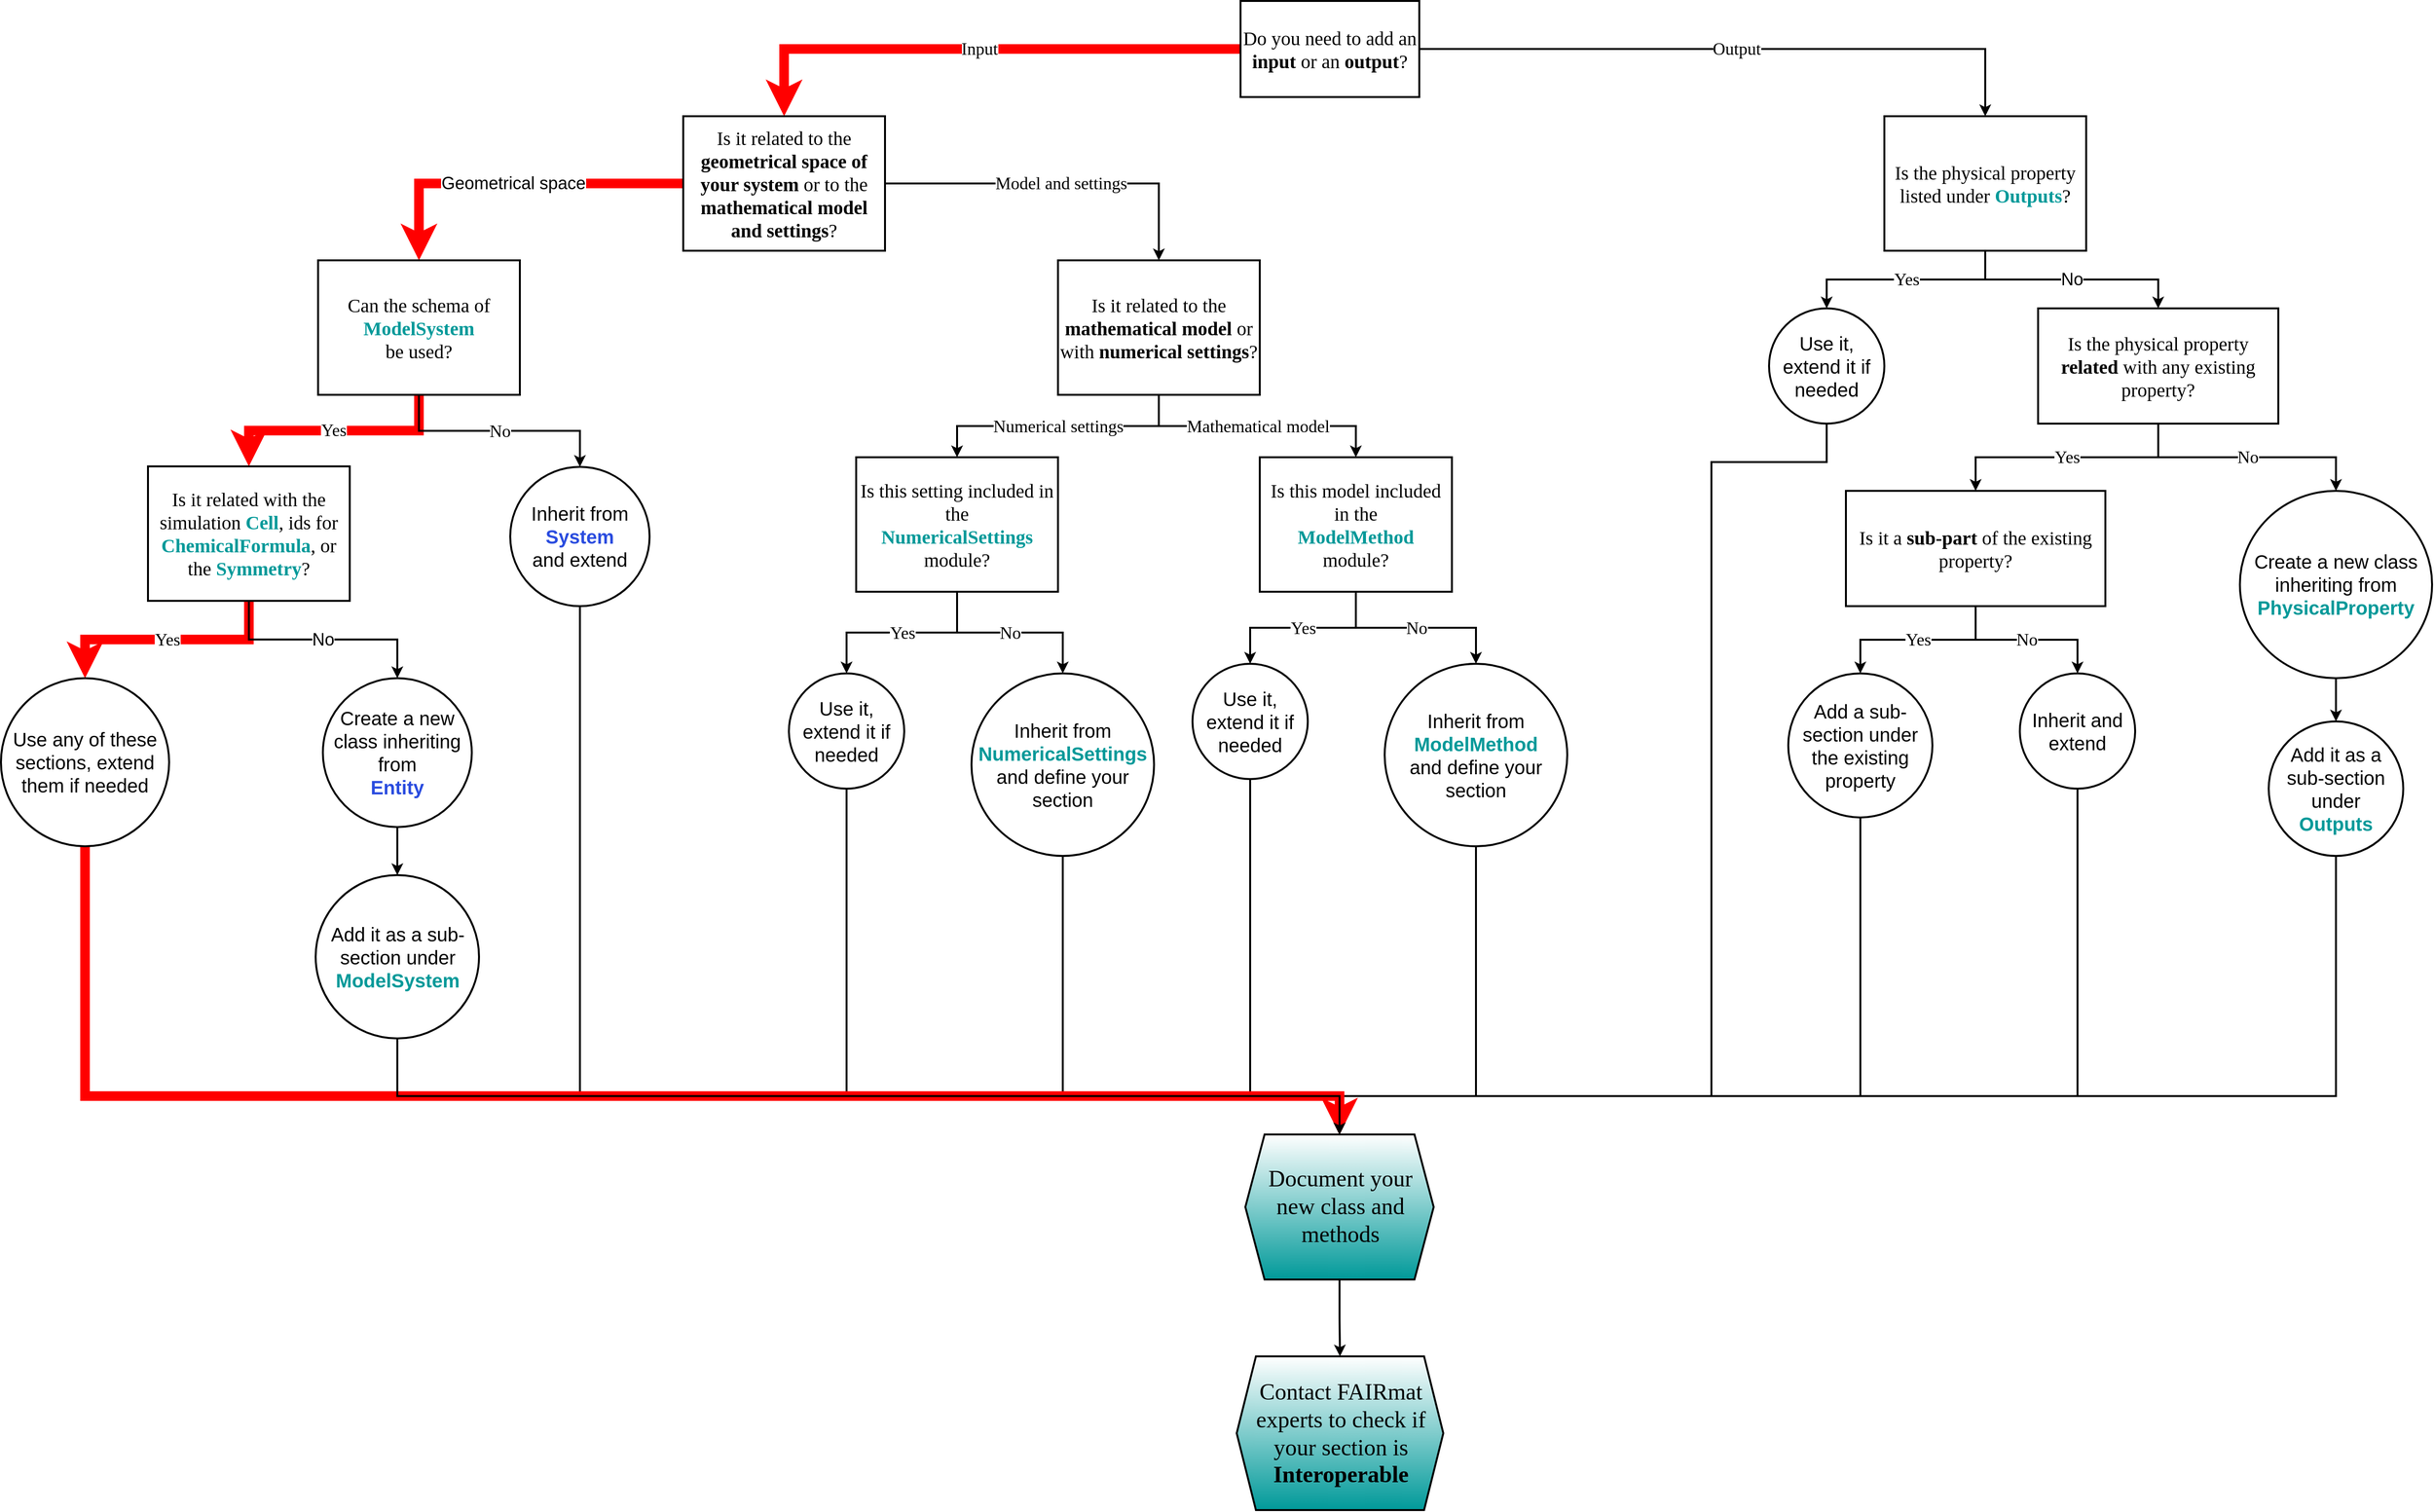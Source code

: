 <mxfile version="24.5.3" type="device">
  <diagram name="Page-1" id="T7C7msBfa-KsXZYoe_x4">
    <mxGraphModel dx="4938" dy="1923" grid="1" gridSize="10" guides="1" tooltips="1" connect="1" arrows="1" fold="1" page="1" pageScale="1" pageWidth="827" pageHeight="1169" math="0" shadow="0">
      <root>
        <mxCell id="0" />
        <mxCell id="1" parent="0" />
        <mxCell id="LH_PBbNWKljLeyrUJ7D9-6" value="&lt;font style=&quot;font-size: 18px;&quot; face=&quot;Titillium Web&quot;&gt;Output&lt;/font&gt;" style="edgeStyle=orthogonalEdgeStyle;rounded=0;orthogonalLoop=1;jettySize=auto;html=1;strokeWidth=2;" parent="1" source="LH_PBbNWKljLeyrUJ7D9-1" target="LH_PBbNWKljLeyrUJ7D9-3" edge="1">
          <mxGeometry relative="1" as="geometry" />
        </mxCell>
        <mxCell id="LH_PBbNWKljLeyrUJ7D9-7" value="&lt;font style=&quot;font-size: 18px;&quot; face=&quot;Titillium Web&quot;&gt;Input&lt;/font&gt;" style="edgeStyle=orthogonalEdgeStyle;rounded=0;orthogonalLoop=1;jettySize=auto;html=1;strokeWidth=10;strokeColor=#FF0000;" parent="1" source="LH_PBbNWKljLeyrUJ7D9-1" target="LH_PBbNWKljLeyrUJ7D9-2" edge="1">
          <mxGeometry relative="1" as="geometry" />
        </mxCell>
        <mxCell id="LH_PBbNWKljLeyrUJ7D9-1" value="&lt;font face=&quot;Titillium Web&quot;&gt;&lt;span style=&quot;font-size: 20px;&quot;&gt;Do you need to add an &lt;b&gt;input&lt;/b&gt;&amp;nbsp;or an &lt;b&gt;output&lt;/b&gt;?&lt;/span&gt;&lt;/font&gt;" style="rounded=0;whiteSpace=wrap;html=1;strokeWidth=2;spacingLeft=1;spacingBottom=1;spacingRight=1;" parent="1" vertex="1">
          <mxGeometry x="310" y="30" width="186" height="100" as="geometry" />
        </mxCell>
        <mxCell id="LH_PBbNWKljLeyrUJ7D9-37" value="&lt;font face=&quot;Titillium Web&quot; style=&quot;font-size: 18px;&quot;&gt;Model and settings&lt;/font&gt;" style="edgeStyle=orthogonalEdgeStyle;rounded=0;orthogonalLoop=1;jettySize=auto;html=1;strokeWidth=2;" parent="1" source="LH_PBbNWKljLeyrUJ7D9-2" target="LH_PBbNWKljLeyrUJ7D9-26" edge="1">
          <mxGeometry relative="1" as="geometry" />
        </mxCell>
        <mxCell id="LH_PBbNWKljLeyrUJ7D9-52" value="&lt;font style=&quot;font-size: 18px;&quot;&gt;Geometrical space&lt;/font&gt;" style="edgeStyle=orthogonalEdgeStyle;rounded=0;orthogonalLoop=1;jettySize=auto;html=1;strokeWidth=10;strokeColor=#FF0000;" parent="1" source="LH_PBbNWKljLeyrUJ7D9-2" target="LH_PBbNWKljLeyrUJ7D9-38" edge="1">
          <mxGeometry relative="1" as="geometry" />
        </mxCell>
        <mxCell id="LH_PBbNWKljLeyrUJ7D9-2" value="&lt;font face=&quot;Titillium Web&quot;&gt;&lt;span style=&quot;font-size: 20px;&quot;&gt;Is it related to the &lt;b&gt;geometrical space of your system&lt;/b&gt; or to the &lt;b&gt;mathematical model and settings&lt;/b&gt;?&lt;/span&gt;&lt;/font&gt;" style="rounded=0;whiteSpace=wrap;html=1;strokeWidth=2;spacingLeft=1;spacingBottom=1;spacingRight=1;" parent="1" vertex="1">
          <mxGeometry x="-270" y="150" width="210" height="140" as="geometry" />
        </mxCell>
        <mxCell id="LH_PBbNWKljLeyrUJ7D9-8" value="&lt;font face=&quot;Titillium Web&quot; style=&quot;font-size: 18px;&quot;&gt;Yes&lt;/font&gt;" style="edgeStyle=orthogonalEdgeStyle;rounded=0;orthogonalLoop=1;jettySize=auto;html=1;strokeWidth=2;" parent="1" source="LH_PBbNWKljLeyrUJ7D9-3" target="LH_PBbNWKljLeyrUJ7D9-5" edge="1">
          <mxGeometry relative="1" as="geometry" />
        </mxCell>
        <mxCell id="LH_PBbNWKljLeyrUJ7D9-9" value="&lt;font style=&quot;font-size: 18px;&quot;&gt;No&lt;/font&gt;" style="edgeStyle=orthogonalEdgeStyle;rounded=0;orthogonalLoop=1;jettySize=auto;html=1;strokeWidth=2;" parent="1" source="LH_PBbNWKljLeyrUJ7D9-3" target="LH_PBbNWKljLeyrUJ7D9-4" edge="1">
          <mxGeometry relative="1" as="geometry" />
        </mxCell>
        <mxCell id="LH_PBbNWKljLeyrUJ7D9-3" value="&lt;font face=&quot;Titillium Web&quot;&gt;&lt;span style=&quot;font-size: 20px;&quot;&gt;Is the physical property listed under &lt;b&gt;&lt;font color=&quot;#009999&quot;&gt;Outputs&lt;/font&gt;&lt;/b&gt;?&lt;/span&gt;&lt;/font&gt;" style="rounded=0;whiteSpace=wrap;html=1;strokeWidth=2;spacingLeft=1;spacingBottom=1;spacingRight=1;" parent="1" vertex="1">
          <mxGeometry x="980" y="150" width="210" height="140" as="geometry" />
        </mxCell>
        <mxCell id="LH_PBbNWKljLeyrUJ7D9-13" value="&lt;font face=&quot;Titillium Web&quot; style=&quot;font-size: 18px;&quot;&gt;Yes&lt;/font&gt;" style="edgeStyle=orthogonalEdgeStyle;rounded=0;orthogonalLoop=1;jettySize=auto;html=1;strokeWidth=2;" parent="1" source="LH_PBbNWKljLeyrUJ7D9-4" target="LH_PBbNWKljLeyrUJ7D9-11" edge="1">
          <mxGeometry relative="1" as="geometry" />
        </mxCell>
        <mxCell id="LH_PBbNWKljLeyrUJ7D9-18" value="&lt;font face=&quot;Titillium Web&quot; style=&quot;font-size: 18px;&quot;&gt;No&lt;/font&gt;" style="edgeStyle=orthogonalEdgeStyle;rounded=0;orthogonalLoop=1;jettySize=auto;html=1;strokeWidth=2;" parent="1" source="LH_PBbNWKljLeyrUJ7D9-4" target="LH_PBbNWKljLeyrUJ7D9-17" edge="1">
          <mxGeometry relative="1" as="geometry" />
        </mxCell>
        <mxCell id="LH_PBbNWKljLeyrUJ7D9-4" value="&lt;font face=&quot;Titillium Web&quot;&gt;&lt;span style=&quot;font-size: 20px;&quot;&gt;Is the physical property &lt;b&gt;related&lt;/b&gt; with any existing property?&lt;/span&gt;&lt;/font&gt;" style="rounded=0;whiteSpace=wrap;html=1;strokeWidth=2;spacingLeft=1;spacingBottom=1;spacingRight=1;" parent="1" vertex="1">
          <mxGeometry x="1140" y="350" width="250" height="120" as="geometry" />
        </mxCell>
        <mxCell id="XzyBS50qK0Z0H2kxA-KO-1" style="edgeStyle=orthogonalEdgeStyle;rounded=0;orthogonalLoop=1;jettySize=auto;html=1;strokeWidth=2;" parent="1" source="LH_PBbNWKljLeyrUJ7D9-5" target="LH_PBbNWKljLeyrUJ7D9-53" edge="1">
          <mxGeometry relative="1" as="geometry">
            <Array as="points">
              <mxPoint x="920" y="510" />
              <mxPoint x="800" y="510" />
              <mxPoint x="800" y="1170" />
              <mxPoint x="413" y="1170" />
            </Array>
          </mxGeometry>
        </mxCell>
        <mxCell id="LH_PBbNWKljLeyrUJ7D9-5" value="&lt;font style=&quot;font-size: 20px;&quot;&gt;Use it, extend it if needed&lt;/font&gt;" style="ellipse;whiteSpace=wrap;html=1;strokeWidth=2;spacingLeft=1;spacingBottom=1;spacingRight=1;" parent="1" vertex="1">
          <mxGeometry x="860" y="350" width="120" height="120" as="geometry" />
        </mxCell>
        <mxCell id="LH_PBbNWKljLeyrUJ7D9-61" style="edgeStyle=orthogonalEdgeStyle;rounded=0;orthogonalLoop=1;jettySize=auto;html=1;strokeWidth=2;" parent="1" source="LH_PBbNWKljLeyrUJ7D9-10" target="LH_PBbNWKljLeyrUJ7D9-53" edge="1">
          <mxGeometry relative="1" as="geometry">
            <Array as="points">
              <mxPoint x="955" y="1170" />
              <mxPoint x="413" y="1170" />
            </Array>
          </mxGeometry>
        </mxCell>
        <mxCell id="LH_PBbNWKljLeyrUJ7D9-10" value="&lt;font style=&quot;font-size: 20px;&quot;&gt;Add a sub-section under the existing property&lt;/font&gt;" style="ellipse;whiteSpace=wrap;html=1;perimeterSpacing=0;strokeWidth=2;spacingLeft=1;spacingBottom=1;spacingRight=1;" parent="1" vertex="1">
          <mxGeometry x="880" y="730" width="150" height="150" as="geometry" />
        </mxCell>
        <mxCell id="LH_PBbNWKljLeyrUJ7D9-14" value="&lt;font face=&quot;Titillium Web&quot; style=&quot;font-size: 18px;&quot;&gt;Yes&lt;/font&gt;" style="edgeStyle=orthogonalEdgeStyle;rounded=0;orthogonalLoop=1;jettySize=auto;html=1;strokeWidth=2;" parent="1" source="LH_PBbNWKljLeyrUJ7D9-11" target="LH_PBbNWKljLeyrUJ7D9-10" edge="1">
          <mxGeometry relative="1" as="geometry" />
        </mxCell>
        <mxCell id="LH_PBbNWKljLeyrUJ7D9-15" value="&lt;font face=&quot;Titillium Web&quot; style=&quot;font-size: 18px;&quot;&gt;No&lt;/font&gt;" style="edgeStyle=orthogonalEdgeStyle;rounded=0;orthogonalLoop=1;jettySize=auto;html=1;strokeWidth=2;" parent="1" source="LH_PBbNWKljLeyrUJ7D9-11" target="LH_PBbNWKljLeyrUJ7D9-12" edge="1">
          <mxGeometry relative="1" as="geometry" />
        </mxCell>
        <mxCell id="LH_PBbNWKljLeyrUJ7D9-11" value="&lt;font face=&quot;Titillium Web&quot;&gt;&lt;span style=&quot;font-size: 20px;&quot;&gt;Is it a &lt;b&gt;sub-part&lt;/b&gt; of the existing property?&lt;/span&gt;&lt;/font&gt;" style="rounded=0;whiteSpace=wrap;html=1;strokeWidth=2;spacingLeft=1;spacingBottom=1;spacingRight=1;" parent="1" vertex="1">
          <mxGeometry x="940" y="540" width="270" height="120" as="geometry" />
        </mxCell>
        <mxCell id="LH_PBbNWKljLeyrUJ7D9-62" style="edgeStyle=orthogonalEdgeStyle;rounded=0;orthogonalLoop=1;jettySize=auto;html=1;strokeWidth=2;" parent="1" source="LH_PBbNWKljLeyrUJ7D9-12" target="LH_PBbNWKljLeyrUJ7D9-53" edge="1">
          <mxGeometry relative="1" as="geometry">
            <Array as="points">
              <mxPoint x="1181" y="1170" />
              <mxPoint x="413" y="1170" />
            </Array>
          </mxGeometry>
        </mxCell>
        <mxCell id="LH_PBbNWKljLeyrUJ7D9-12" value="&lt;font style=&quot;font-size: 20px;&quot;&gt;Inherit and extend&lt;/font&gt;" style="ellipse;whiteSpace=wrap;html=1;strokeWidth=2;spacingLeft=1;spacingBottom=1;spacingRight=1;" parent="1" vertex="1">
          <mxGeometry x="1121" y="730" width="120" height="120" as="geometry" />
        </mxCell>
        <mxCell id="LH_PBbNWKljLeyrUJ7D9-20" style="edgeStyle=orthogonalEdgeStyle;rounded=0;orthogonalLoop=1;jettySize=auto;html=1;strokeWidth=2;" parent="1" source="LH_PBbNWKljLeyrUJ7D9-17" target="LH_PBbNWKljLeyrUJ7D9-19" edge="1">
          <mxGeometry relative="1" as="geometry" />
        </mxCell>
        <mxCell id="LH_PBbNWKljLeyrUJ7D9-17" value="&lt;font style=&quot;font-size: 20px;&quot;&gt;Create a new class inheriting from &lt;font color=&quot;#009999&quot;&gt;&lt;b&gt;PhysicalProperty&lt;/b&gt;&lt;/font&gt;&lt;/font&gt;" style="ellipse;whiteSpace=wrap;html=1;strokeWidth=2;spacingLeft=1;spacingBottom=1;spacingRight=1;" parent="1" vertex="1">
          <mxGeometry x="1350" y="540" width="200" height="195" as="geometry" />
        </mxCell>
        <mxCell id="LH_PBbNWKljLeyrUJ7D9-63" style="edgeStyle=orthogonalEdgeStyle;rounded=0;orthogonalLoop=1;jettySize=auto;html=1;strokeWidth=2;" parent="1" source="LH_PBbNWKljLeyrUJ7D9-19" target="LH_PBbNWKljLeyrUJ7D9-53" edge="1">
          <mxGeometry relative="1" as="geometry">
            <Array as="points">
              <mxPoint x="1450" y="1170" />
              <mxPoint x="413" y="1170" />
            </Array>
          </mxGeometry>
        </mxCell>
        <mxCell id="LH_PBbNWKljLeyrUJ7D9-19" value="&lt;span style=&quot;font-size: 20px;&quot;&gt;Add it as a sub-section under&lt;/span&gt;&lt;div&gt;&lt;span style=&quot;font-size: 20px;&quot;&gt;&lt;b&gt;&lt;font color=&quot;#009999&quot;&gt;Outputs&lt;/font&gt;&lt;/b&gt;&lt;/span&gt;&lt;/div&gt;" style="ellipse;whiteSpace=wrap;html=1;strokeWidth=2;spacingLeft=1;spacingBottom=1;spacingRight=1;" parent="1" vertex="1">
          <mxGeometry x="1380" y="780" width="140" height="140" as="geometry" />
        </mxCell>
        <mxCell id="LH_PBbNWKljLeyrUJ7D9-24" value="&lt;font style=&quot;font-size: 18px;&quot; face=&quot;Titillium Web&quot;&gt;No&lt;/font&gt;" style="edgeStyle=orthogonalEdgeStyle;rounded=0;orthogonalLoop=1;jettySize=auto;html=1;strokeWidth=2;" parent="1" source="LH_PBbNWKljLeyrUJ7D9-21" target="LH_PBbNWKljLeyrUJ7D9-22" edge="1">
          <mxGeometry relative="1" as="geometry">
            <mxPoint as="offset" />
          </mxGeometry>
        </mxCell>
        <mxCell id="LH_PBbNWKljLeyrUJ7D9-33" value="&lt;font face=&quot;Titillium Web&quot; style=&quot;font-size: 18px;&quot;&gt;Yes&lt;/font&gt;" style="edgeStyle=orthogonalEdgeStyle;rounded=0;orthogonalLoop=1;jettySize=auto;html=1;strokeWidth=2;" parent="1" source="LH_PBbNWKljLeyrUJ7D9-21" target="LH_PBbNWKljLeyrUJ7D9-31" edge="1">
          <mxGeometry relative="1" as="geometry" />
        </mxCell>
        <mxCell id="LH_PBbNWKljLeyrUJ7D9-21" value="&lt;font face=&quot;Titillium Web&quot;&gt;&lt;span style=&quot;font-size: 20px;&quot;&gt;Is this model included in the&lt;/span&gt;&lt;/font&gt;&lt;div&gt;&lt;font face=&quot;Titillium Web&quot;&gt;&lt;span style=&quot;font-size: 20px;&quot;&gt;&lt;b&gt;&lt;font color=&quot;#009999&quot;&gt;ModelMethod&lt;/font&gt;&lt;/b&gt;&lt;/span&gt;&lt;/font&gt;&lt;/div&gt;&lt;div&gt;&lt;font face=&quot;Titillium Web&quot;&gt;&lt;span style=&quot;font-size: 20px;&quot;&gt;module?&lt;/span&gt;&lt;/font&gt;&lt;/div&gt;" style="rounded=0;whiteSpace=wrap;html=1;strokeWidth=2;spacingLeft=1;spacingBottom=1;spacingRight=1;" parent="1" vertex="1">
          <mxGeometry x="330" y="505" width="200" height="140" as="geometry" />
        </mxCell>
        <mxCell id="LH_PBbNWKljLeyrUJ7D9-59" style="edgeStyle=orthogonalEdgeStyle;rounded=0;orthogonalLoop=1;jettySize=auto;html=1;strokeWidth=2;" parent="1" source="LH_PBbNWKljLeyrUJ7D9-22" target="LH_PBbNWKljLeyrUJ7D9-53" edge="1">
          <mxGeometry relative="1" as="geometry">
            <Array as="points">
              <mxPoint x="555" y="1170" />
              <mxPoint x="413" y="1170" />
            </Array>
          </mxGeometry>
        </mxCell>
        <mxCell id="LH_PBbNWKljLeyrUJ7D9-60" style="edgeStyle=orthogonalEdgeStyle;rounded=0;orthogonalLoop=1;jettySize=auto;html=1;strokeWidth=2;" parent="1" source="LH_PBbNWKljLeyrUJ7D9-22" target="LH_PBbNWKljLeyrUJ7D9-53" edge="1">
          <mxGeometry relative="1" as="geometry">
            <Array as="points">
              <mxPoint x="555" y="1170" />
              <mxPoint x="413" y="1170" />
            </Array>
          </mxGeometry>
        </mxCell>
        <mxCell id="LH_PBbNWKljLeyrUJ7D9-22" value="&lt;font style=&quot;font-size: 20px;&quot;&gt;Inherit from&lt;/font&gt;&lt;div&gt;&lt;font style=&quot;font-size: 20px;&quot;&gt;&lt;font color=&quot;#009999&quot;&gt;&lt;b&gt;ModelMethod&lt;/b&gt;&lt;/font&gt;&lt;/font&gt;&lt;/div&gt;&lt;div&gt;&lt;font style=&quot;font-size: 20px;&quot;&gt;and define your section&lt;/font&gt;&lt;span style=&quot;color: rgba(0, 0, 0, 0); font-family: monospace; font-size: 0px; text-align: start; text-wrap: nowrap;&quot;&gt;%3CmxGraphModel%3E%3Croot%3E%3CmxCell%20id%3D%220%22%2F%3E%3CmxCell%20id%3D%221%22%20parent%3D%220%22%2F%3E%3CmxCell%20id%3D%222%22%20value%3D%22%26lt%3Bfont%20style%3D%26quot%3Bfont-size%3A%2020px%3B%26quot%3B%26gt%3BUse%20it%26lt%3B%2Ffont%26gt%3B%22%20style%3D%22ellipse%3BwhiteSpace%3Dwrap%3Bhtml%3D1%3BstrokeWidth%3D2%3BspacingLeft%3D1%3BspacingBottom%3D1%3BspacingRight%3D1%3B%22%20vertex%3D%221%22%20parent%3D%221%22%3E%3CmxGeometry%20x%3D%22740%22%20y%3D%22350%22%20width%3D%22120%22%20height%3D%22120%22%20as%3D%22geometry%22%2F%3E%3C%2FmxCell%3E%3C%2Froot%3E%3C%2FmxGraphModel%3EM&amp;lt;&lt;/span&gt;&lt;/div&gt;" style="ellipse;whiteSpace=wrap;html=1;strokeWidth=2;spacingLeft=1;spacingBottom=1;spacingRight=1;" parent="1" vertex="1">
          <mxGeometry x="460" y="720" width="190" height="190" as="geometry" />
        </mxCell>
        <mxCell id="LH_PBbNWKljLeyrUJ7D9-27" value="&lt;font face=&quot;Titillium Web&quot; style=&quot;font-size: 18px;&quot;&gt;Mathematical model&lt;/font&gt;" style="edgeStyle=orthogonalEdgeStyle;rounded=0;orthogonalLoop=1;jettySize=auto;html=1;strokeWidth=2;" parent="1" source="LH_PBbNWKljLeyrUJ7D9-26" target="LH_PBbNWKljLeyrUJ7D9-21" edge="1">
          <mxGeometry relative="1" as="geometry" />
        </mxCell>
        <mxCell id="LH_PBbNWKljLeyrUJ7D9-36" value="&lt;font face=&quot;Titillium Web&quot; style=&quot;font-size: 18px;&quot;&gt;Numerical settings&lt;/font&gt;" style="edgeStyle=orthogonalEdgeStyle;rounded=0;orthogonalLoop=1;jettySize=auto;html=1;strokeWidth=2;" parent="1" source="LH_PBbNWKljLeyrUJ7D9-26" target="LH_PBbNWKljLeyrUJ7D9-28" edge="1">
          <mxGeometry relative="1" as="geometry" />
        </mxCell>
        <mxCell id="LH_PBbNWKljLeyrUJ7D9-26" value="&lt;font face=&quot;Titillium Web&quot;&gt;&lt;span style=&quot;font-size: 20px;&quot;&gt;Is it related to the &lt;b&gt;mathematical model&lt;/b&gt; or with &lt;b&gt;numerical settings&lt;/b&gt;?&lt;/span&gt;&lt;/font&gt;" style="rounded=0;whiteSpace=wrap;html=1;strokeWidth=2;spacingLeft=1;spacingBottom=1;spacingRight=1;" parent="1" vertex="1">
          <mxGeometry x="120" y="300" width="210" height="140" as="geometry" />
        </mxCell>
        <mxCell id="LH_PBbNWKljLeyrUJ7D9-34" value="&lt;font style=&quot;font-size: 18px;&quot; face=&quot;Titillium Web&quot;&gt;No&lt;/font&gt;" style="edgeStyle=orthogonalEdgeStyle;rounded=0;orthogonalLoop=1;jettySize=auto;html=1;strokeWidth=2;" parent="1" source="LH_PBbNWKljLeyrUJ7D9-28" target="LH_PBbNWKljLeyrUJ7D9-29" edge="1">
          <mxGeometry relative="1" as="geometry" />
        </mxCell>
        <mxCell id="LH_PBbNWKljLeyrUJ7D9-35" value="&lt;font face=&quot;Titillium Web&quot; style=&quot;font-size: 18px;&quot;&gt;Yes&lt;/font&gt;" style="edgeStyle=orthogonalEdgeStyle;rounded=0;orthogonalLoop=1;jettySize=auto;html=1;strokeWidth=2;" parent="1" source="LH_PBbNWKljLeyrUJ7D9-28" target="LH_PBbNWKljLeyrUJ7D9-32" edge="1">
          <mxGeometry relative="1" as="geometry" />
        </mxCell>
        <mxCell id="LH_PBbNWKljLeyrUJ7D9-28" value="&lt;font face=&quot;Titillium Web&quot;&gt;&lt;span style=&quot;font-size: 20px;&quot;&gt;Is this setting included in the&lt;/span&gt;&lt;/font&gt;&lt;div&gt;&lt;font face=&quot;Titillium Web&quot;&gt;&lt;span style=&quot;font-size: 20px;&quot;&gt;&lt;b&gt;&lt;font color=&quot;#009999&quot;&gt;NumericalSettings&lt;/font&gt;&lt;/b&gt;&lt;/span&gt;&lt;/font&gt;&lt;/div&gt;&lt;div&gt;&lt;font face=&quot;Titillium Web&quot;&gt;&lt;span style=&quot;font-size: 20px;&quot;&gt;module?&lt;/span&gt;&lt;/font&gt;&lt;/div&gt;" style="rounded=0;whiteSpace=wrap;html=1;strokeWidth=2;spacingLeft=1;spacingBottom=1;spacingRight=1;" parent="1" vertex="1">
          <mxGeometry x="-90" y="505" width="210" height="140" as="geometry" />
        </mxCell>
        <mxCell id="LH_PBbNWKljLeyrUJ7D9-57" style="edgeStyle=orthogonalEdgeStyle;rounded=0;orthogonalLoop=1;jettySize=auto;html=1;strokeWidth=2;" parent="1" source="LH_PBbNWKljLeyrUJ7D9-29" target="LH_PBbNWKljLeyrUJ7D9-53" edge="1">
          <mxGeometry relative="1" as="geometry">
            <Array as="points">
              <mxPoint x="125" y="1170" />
              <mxPoint x="413" y="1170" />
            </Array>
          </mxGeometry>
        </mxCell>
        <mxCell id="LH_PBbNWKljLeyrUJ7D9-29" value="&lt;font style=&quot;font-size: 20px;&quot;&gt;Inherit from&lt;/font&gt;&lt;div&gt;&lt;font style=&quot;font-size: 20px;&quot;&gt;&lt;b&gt;&lt;font color=&quot;#009999&quot;&gt;NumericalSettings&lt;/font&gt;&lt;/b&gt;&lt;/font&gt;&lt;/div&gt;&lt;div&gt;&lt;font style=&quot;font-size: 20px;&quot;&gt;and define your section&lt;/font&gt;&lt;span style=&quot;color: rgba(0, 0, 0, 0); font-family: monospace; font-size: 0px; text-align: start; text-wrap: nowrap;&quot;&gt;%3CmxGraphModel%3E%3Croot%3E%3CmxCell%20id%3D%220%22%2F%3E%3CmxCell%20id%3D%221%22%20parent%3D%220%22%2F%3E%3CmxCell%20id%3D%222%22%20value%3D%22%26lt%3Bfont%20style%3D%26quot%3Bfont-size%3A%2020px%3B%26quot%3B%26gt%3BUse%20it%26lt%3B%2Ffont%26gt%3B%22%20style%3D%22ellipse%3BwhiteSpace%3Dwrap%3Bhtml%3D1%3BstrokeWidth%3D2%3BspacingLeft%3D1%3BspacingBottom%3D1%3BspacingRight%3D1%3B%22%20vertex%3D%221%22%20parent%3D%221%22%3E%3CmxGeometry%20x%3D%22740%22%20y%3D%22350%22%20width%3D%22120%22%20height%3D%22120%22%20as%3D%22geometry%22%2F%3E%3C%2FmxCell%3E%3C%2Froot%3E%3C%2FmxGraphModel%3EM&amp;lt;&lt;/span&gt;&lt;/div&gt;" style="ellipse;whiteSpace=wrap;html=1;strokeWidth=2;spacingLeft=1;spacingBottom=1;spacingRight=1;" parent="1" vertex="1">
          <mxGeometry x="30" y="730" width="190" height="190" as="geometry" />
        </mxCell>
        <mxCell id="LH_PBbNWKljLeyrUJ7D9-58" style="edgeStyle=orthogonalEdgeStyle;rounded=0;orthogonalLoop=1;jettySize=auto;html=1;strokeWidth=2;" parent="1" source="LH_PBbNWKljLeyrUJ7D9-31" target="LH_PBbNWKljLeyrUJ7D9-53" edge="1">
          <mxGeometry relative="1" as="geometry">
            <Array as="points">
              <mxPoint x="320" y="1170" />
              <mxPoint x="413" y="1170" />
            </Array>
          </mxGeometry>
        </mxCell>
        <mxCell id="LH_PBbNWKljLeyrUJ7D9-31" value="&lt;font style=&quot;font-size: 20px;&quot;&gt;Use it, extend it if needed&lt;/font&gt;" style="ellipse;whiteSpace=wrap;html=1;strokeWidth=2;spacingLeft=1;spacingBottom=1;spacingRight=1;" parent="1" vertex="1">
          <mxGeometry x="260" y="720" width="120" height="120" as="geometry" />
        </mxCell>
        <mxCell id="LH_PBbNWKljLeyrUJ7D9-56" style="edgeStyle=orthogonalEdgeStyle;rounded=0;orthogonalLoop=1;jettySize=auto;html=1;strokeWidth=2;" parent="1" source="LH_PBbNWKljLeyrUJ7D9-32" target="LH_PBbNWKljLeyrUJ7D9-53" edge="1">
          <mxGeometry relative="1" as="geometry">
            <Array as="points">
              <mxPoint x="-100" y="1170" />
              <mxPoint x="413" y="1170" />
            </Array>
          </mxGeometry>
        </mxCell>
        <mxCell id="LH_PBbNWKljLeyrUJ7D9-32" value="&lt;font style=&quot;font-size: 20px;&quot;&gt;Use it, extend it if needed&lt;/font&gt;" style="ellipse;whiteSpace=wrap;html=1;strokeWidth=2;spacingLeft=1;spacingBottom=1;spacingRight=1;" parent="1" vertex="1">
          <mxGeometry x="-160" y="730" width="120" height="120" as="geometry" />
        </mxCell>
        <mxCell id="LH_PBbNWKljLeyrUJ7D9-46" value="&lt;font face=&quot;Titillium Web&quot; style=&quot;font-size: 18px;&quot;&gt;Yes&lt;/font&gt;" style="edgeStyle=orthogonalEdgeStyle;rounded=0;orthogonalLoop=1;jettySize=auto;html=1;strokeWidth=10;strokeColor=#FF0000;" parent="1" source="LH_PBbNWKljLeyrUJ7D9-38" target="LH_PBbNWKljLeyrUJ7D9-39" edge="1">
          <mxGeometry relative="1" as="geometry" />
        </mxCell>
        <mxCell id="LH_PBbNWKljLeyrUJ7D9-47" value="&lt;font face=&quot;Titillium Web&quot; style=&quot;font-size: 18px;&quot;&gt;No&lt;/font&gt;" style="edgeStyle=orthogonalEdgeStyle;rounded=0;orthogonalLoop=1;jettySize=auto;html=1;strokeWidth=2;" parent="1" source="LH_PBbNWKljLeyrUJ7D9-38" target="LH_PBbNWKljLeyrUJ7D9-40" edge="1">
          <mxGeometry relative="1" as="geometry" />
        </mxCell>
        <mxCell id="LH_PBbNWKljLeyrUJ7D9-38" value="&lt;font face=&quot;Titillium Web&quot;&gt;&lt;span style=&quot;font-size: 20px;&quot;&gt;Can the schema of&lt;/span&gt;&lt;/font&gt;&lt;div&gt;&lt;font color=&quot;#009999&quot; face=&quot;Titillium Web&quot;&gt;&lt;span style=&quot;font-size: 20px;&quot;&gt;&lt;b&gt;ModelSystem&lt;/b&gt;&lt;/span&gt;&lt;/font&gt;&lt;div&gt;&lt;font face=&quot;Titillium Web&quot;&gt;&lt;span style=&quot;font-size: 20px;&quot;&gt;be used?&lt;/span&gt;&lt;/font&gt;&lt;/div&gt;&lt;/div&gt;" style="rounded=0;whiteSpace=wrap;html=1;strokeWidth=2;spacingLeft=1;spacingBottom=1;spacingRight=1;" parent="1" vertex="1">
          <mxGeometry x="-650" y="300" width="210" height="140" as="geometry" />
        </mxCell>
        <mxCell id="LH_PBbNWKljLeyrUJ7D9-48" value="&lt;font face=&quot;Titillium Web&quot; style=&quot;font-size: 18px;&quot;&gt;Yes&lt;/font&gt;" style="edgeStyle=orthogonalEdgeStyle;rounded=0;orthogonalLoop=1;jettySize=auto;html=1;strokeWidth=10;strokeColor=#FF0000;" parent="1" source="LH_PBbNWKljLeyrUJ7D9-39" target="LH_PBbNWKljLeyrUJ7D9-42" edge="1">
          <mxGeometry relative="1" as="geometry" />
        </mxCell>
        <mxCell id="LH_PBbNWKljLeyrUJ7D9-49" value="&lt;font style=&quot;font-size: 18px;&quot;&gt;No&lt;/font&gt;" style="edgeStyle=orthogonalEdgeStyle;rounded=0;orthogonalLoop=1;jettySize=auto;html=1;strokeWidth=2;" parent="1" source="LH_PBbNWKljLeyrUJ7D9-39" target="LH_PBbNWKljLeyrUJ7D9-43" edge="1">
          <mxGeometry relative="1" as="geometry" />
        </mxCell>
        <mxCell id="LH_PBbNWKljLeyrUJ7D9-39" value="&lt;font face=&quot;Titillium Web&quot;&gt;&lt;span style=&quot;font-size: 20px;&quot;&gt;Is it related with the simulation &lt;b&gt;&lt;font color=&quot;#009999&quot;&gt;Cell&lt;/font&gt;&lt;/b&gt;, ids for &lt;b&gt;&lt;font color=&quot;#009999&quot;&gt;ChemicalFormula&lt;/font&gt;&lt;/b&gt;, or the &lt;b&gt;&lt;font color=&quot;#009999&quot;&gt;Symmetry&lt;/font&gt;&lt;/b&gt;?&lt;/span&gt;&lt;/font&gt;&lt;span style=&quot;color: rgba(0, 0, 0, 0); font-family: monospace; font-size: 0px; text-align: start; text-wrap: nowrap;&quot;&gt;%3CmxGraphModel%3E%3Croot%3E%3CmxCell%20id%3D%220%22%2F%3E%3CmxCell%20id%3D%221%22%20parent%3D%220%22%2F%3E%3CmxCell%20id%3D%222%22%20value%3D%22%26lt%3Bfont%20style%3D%26quot%3Bfont-size%3A%2020px%3B%26quot%3B%26gt%3BUse%20it%2C%20extend%20it%20if%20needed%26lt%3B%2Ffont%26gt%3B%22%20style%3D%22ellipse%3BwhiteSpace%3Dwrap%3Bhtml%3D1%3BstrokeWidth%3D2%3BspacingLeft%3D1%3BspacingBottom%3D1%3BspacingRight%3D1%3B%22%20vertex%3D%221%22%20parent%3D%221%22%3E%3CmxGeometry%20x%3D%22-60%22%20y%3D%22730%22%20width%3D%22120%22%20height%3D%22120%22%20as%3D%22geometry%22%2F%3E%3C%2FmxCell%3E%3C%2Froot%3E%3C%2FmxGraphModel%3E,&amp;nbsp;&lt;/span&gt;" style="rounded=0;whiteSpace=wrap;html=1;strokeWidth=2;spacingLeft=1;spacingBottom=1;spacingRight=1;" parent="1" vertex="1">
          <mxGeometry x="-827" y="514.5" width="210" height="140" as="geometry" />
        </mxCell>
        <mxCell id="ydgnoU1io0Dav-DN3RW_-1" style="edgeStyle=orthogonalEdgeStyle;rounded=0;orthogonalLoop=1;jettySize=auto;html=1;strokeWidth=2;" parent="1" source="LH_PBbNWKljLeyrUJ7D9-40" target="LH_PBbNWKljLeyrUJ7D9-53" edge="1">
          <mxGeometry relative="1" as="geometry">
            <Array as="points">
              <mxPoint x="-377" y="1170" />
              <mxPoint x="413" y="1170" />
            </Array>
          </mxGeometry>
        </mxCell>
        <mxCell id="LH_PBbNWKljLeyrUJ7D9-40" value="&lt;font style=&quot;font-size: 20px;&quot;&gt;Inherit from &lt;b&gt;&lt;font color=&quot;#2a4cdf&quot;&gt;System&lt;/font&gt;&lt;/b&gt;&lt;/font&gt;&lt;div&gt;&lt;font style=&quot;font-size: 20px;&quot;&gt;and extend&lt;/font&gt;&lt;/div&gt;" style="ellipse;whiteSpace=wrap;html=1;strokeWidth=2;spacingLeft=1;spacingBottom=1;spacingRight=1;" parent="1" vertex="1">
          <mxGeometry x="-450" y="515" width="145" height="145" as="geometry" />
        </mxCell>
        <mxCell id="LH_PBbNWKljLeyrUJ7D9-54" style="edgeStyle=orthogonalEdgeStyle;rounded=0;orthogonalLoop=1;jettySize=auto;html=1;strokeWidth=10;strokeColor=#FF0000;" parent="1" source="LH_PBbNWKljLeyrUJ7D9-42" target="LH_PBbNWKljLeyrUJ7D9-53" edge="1">
          <mxGeometry relative="1" as="geometry">
            <Array as="points">
              <mxPoint x="-892" y="1170" />
              <mxPoint x="413" y="1170" />
            </Array>
          </mxGeometry>
        </mxCell>
        <mxCell id="LH_PBbNWKljLeyrUJ7D9-42" value="&lt;font style=&quot;font-size: 20px;&quot;&gt;Use any of these sections, extend them if needed&lt;/font&gt;" style="ellipse;whiteSpace=wrap;html=1;strokeWidth=2;spacingLeft=1;spacingBottom=1;spacingRight=1;" parent="1" vertex="1">
          <mxGeometry x="-980" y="735" width="175" height="175" as="geometry" />
        </mxCell>
        <mxCell id="LH_PBbNWKljLeyrUJ7D9-50" style="edgeStyle=orthogonalEdgeStyle;rounded=0;orthogonalLoop=1;jettySize=auto;html=1;strokeWidth=2;" parent="1" source="LH_PBbNWKljLeyrUJ7D9-43" target="LH_PBbNWKljLeyrUJ7D9-45" edge="1">
          <mxGeometry relative="1" as="geometry" />
        </mxCell>
        <mxCell id="LH_PBbNWKljLeyrUJ7D9-43" value="&lt;font style=&quot;font-size: 20px;&quot;&gt;Create a new class inheriting from&lt;/font&gt;&lt;div&gt;&lt;font color=&quot;#2a4cdf&quot; style=&quot;font-size: 20px;&quot;&gt;&lt;b&gt;Entity&lt;/b&gt;&lt;/font&gt;&lt;/div&gt;" style="ellipse;whiteSpace=wrap;html=1;strokeWidth=2;spacingLeft=1;spacingBottom=1;spacingRight=1;" parent="1" vertex="1">
          <mxGeometry x="-645" y="735" width="155" height="155" as="geometry" />
        </mxCell>
        <mxCell id="LH_PBbNWKljLeyrUJ7D9-55" style="edgeStyle=orthogonalEdgeStyle;rounded=0;orthogonalLoop=1;jettySize=auto;html=1;strokeWidth=2;" parent="1" source="LH_PBbNWKljLeyrUJ7D9-45" target="LH_PBbNWKljLeyrUJ7D9-53" edge="1">
          <mxGeometry relative="1" as="geometry">
            <Array as="points">
              <mxPoint x="-567" y="1170" />
              <mxPoint x="413" y="1170" />
            </Array>
          </mxGeometry>
        </mxCell>
        <mxCell id="LH_PBbNWKljLeyrUJ7D9-45" value="&lt;span style=&quot;font-size: 20px;&quot;&gt;Add it as a sub-section under&lt;/span&gt;&lt;div&gt;&lt;span style=&quot;font-size: 20px;&quot;&gt;&lt;b&gt;&lt;font color=&quot;#009999&quot;&gt;ModelSystem&lt;/font&gt;&lt;/b&gt;&lt;/span&gt;&lt;/div&gt;" style="ellipse;whiteSpace=wrap;html=1;strokeWidth=2;spacingLeft=1;spacingBottom=1;spacingRight=1;" parent="1" vertex="1">
          <mxGeometry x="-652.5" y="940" width="170" height="170" as="geometry" />
        </mxCell>
        <mxCell id="LH_PBbNWKljLeyrUJ7D9-65" style="edgeStyle=orthogonalEdgeStyle;rounded=0;orthogonalLoop=1;jettySize=auto;html=1;strokeWidth=2;" parent="1" source="LH_PBbNWKljLeyrUJ7D9-53" target="LH_PBbNWKljLeyrUJ7D9-64" edge="1">
          <mxGeometry relative="1" as="geometry" />
        </mxCell>
        <mxCell id="LH_PBbNWKljLeyrUJ7D9-53" value="&lt;font face=&quot;Titillium Web&quot; style=&quot;font-size: 24px;&quot;&gt;Document your new class and methods&lt;/font&gt;" style="shape=hexagon;perimeter=hexagonPerimeter2;whiteSpace=wrap;html=1;fixedSize=1;strokeWidth=2;spacingLeft=1;spacingBottom=1;spacingRight=-1;gradientColor=#009999;fillColor=default;" parent="1" vertex="1">
          <mxGeometry x="315" y="1210" width="196" height="151" as="geometry" />
        </mxCell>
        <mxCell id="LH_PBbNWKljLeyrUJ7D9-64" value="&lt;font face=&quot;Titillium Web&quot; style=&quot;font-size: 24px;&quot;&gt;Contact FAIRmat experts to check if your section is &lt;b&gt;Interoperable&lt;/b&gt;&lt;/font&gt;" style="shape=hexagon;perimeter=hexagonPerimeter2;whiteSpace=wrap;html=1;fixedSize=1;strokeWidth=2;spacingLeft=1;spacingBottom=1;spacingRight=-1;gradientColor=#009999;fillColor=default;" parent="1" vertex="1">
          <mxGeometry x="306" y="1441" width="215" height="160" as="geometry" />
        </mxCell>
      </root>
    </mxGraphModel>
  </diagram>
</mxfile>
